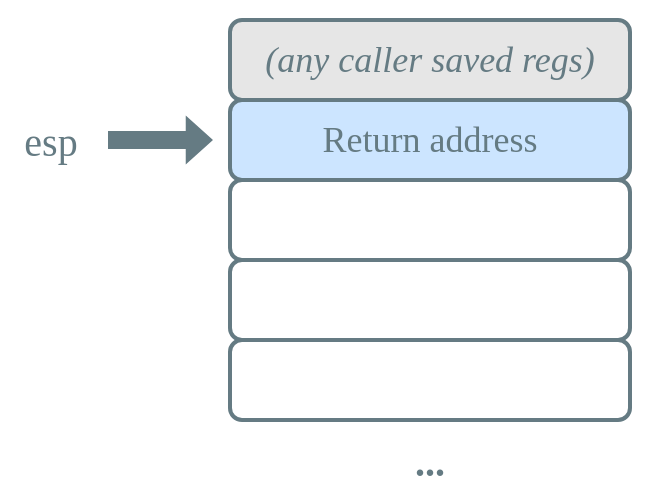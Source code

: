 <mxfile version="13.2.2" type="device"><diagram id="DsYhUr4cd_G1YVojlsjP" name="Page-1"><mxGraphModel dx="606" dy="403" grid="1" gridSize="10" guides="1" tooltips="1" connect="1" arrows="1" fold="1" page="1" pageScale="1" pageWidth="400" pageHeight="400" math="0" shadow="0" extFonts="Ubuntu^https://fonts.googleapis.com/css?family=Ubuntu|Inconsolata^https://fonts.googleapis.com/css?family=Inconsolata"><root><mxCell id="0"/><mxCell id="1" parent="0"/><mxCell id="KUwIl-3dGv1-ESxA62kN-12" value="" style="rounded=0;whiteSpace=wrap;html=1;strokeColor=none;strokeWidth=2;fillColor=none;" parent="1" vertex="1"><mxGeometry x="30" y="30" width="330" height="250" as="geometry"/></mxCell><mxCell id="KUwIl-3dGv1-ESxA62kN-1" value="&lt;i&gt;(any caller saved regs)&lt;/i&gt;" style="rounded=1;whiteSpace=wrap;html=1;fillColor=#E6E6E6;strokeColor=#657B83;strokeWidth=2;fontFamily=Ubuntu;fontSize=18;fontColor=#657B83;" parent="1" vertex="1"><mxGeometry x="140" y="40" width="200" height="40" as="geometry"/></mxCell><mxCell id="KUwIl-3dGv1-ESxA62kN-3" value="Return address" style="rounded=1;whiteSpace=wrap;html=1;fillColor=#CCE5FF;strokeColor=#657B83;strokeWidth=2;fontFamily=Ubuntu;fontSize=18;fontColor=#657B83;" parent="1" vertex="1"><mxGeometry x="140" y="80" width="200" height="40" as="geometry"/></mxCell><mxCell id="KUwIl-3dGv1-ESxA62kN-4" value="" style="rounded=1;whiteSpace=wrap;html=1;fillColor=none;strokeColor=#657B83;strokeWidth=2;fontFamily=Ubuntu;fontSize=18;fontColor=#657B83;" parent="1" vertex="1"><mxGeometry x="140" y="120" width="200" height="40" as="geometry"/></mxCell><mxCell id="KUwIl-3dGv1-ESxA62kN-5" value="" style="rounded=1;whiteSpace=wrap;html=1;fillColor=none;strokeColor=#657B83;strokeWidth=2;fontFamily=Ubuntu;fontSize=18;fontColor=#657B83;" parent="1" vertex="1"><mxGeometry x="140" y="160" width="200" height="40" as="geometry"/></mxCell><mxCell id="KUwIl-3dGv1-ESxA62kN-6" value="" style="rounded=1;whiteSpace=wrap;html=1;fillColor=none;strokeColor=#657B83;strokeWidth=2;fontFamily=Ubuntu;fontSize=18;fontColor=#657B83;" parent="1" vertex="1"><mxGeometry x="140" y="200" width="200" height="40" as="geometry"/></mxCell><mxCell id="KUwIl-3dGv1-ESxA62kN-10" value="&lt;font face=&quot;Ubuntu&quot; size=&quot;1&quot; color=&quot;#657b83&quot;&gt;&lt;b style=&quot;font-size: 20px&quot;&gt;...&lt;/b&gt;&lt;/font&gt;" style="rounded=1;whiteSpace=wrap;html=1;fillColor=none;strokeColor=none;strokeWidth=2;" parent="1" vertex="1"><mxGeometry x="140" y="240" width="200" height="40" as="geometry"/></mxCell><mxCell id="jPDzONCuERq7x91xiSAC-1" value="" style="html=1;shadow=0;dashed=0;align=center;verticalAlign=middle;shape=mxgraph.arrows2.arrow;dy=0.65;dx=11.13;notch=0;strokeColor=#657B83;fillColor=#657B83;strokeWidth=2;" parent="1" vertex="1"><mxGeometry x="80" y="90" width="50" height="20" as="geometry"/></mxCell><mxCell id="jPDzONCuERq7x91xiSAC-2" value="&lt;font color=&quot;#657b83&quot; face=&quot;Ubuntu&quot;&gt;&lt;span style=&quot;font-size: 20px&quot;&gt;esp&lt;/span&gt;&lt;/font&gt;" style="text;html=1;align=center;verticalAlign=middle;resizable=0;points=[];autosize=1;" parent="1" vertex="1"><mxGeometry x="25" y="90" width="50" height="20" as="geometry"/></mxCell></root></mxGraphModel></diagram></mxfile>